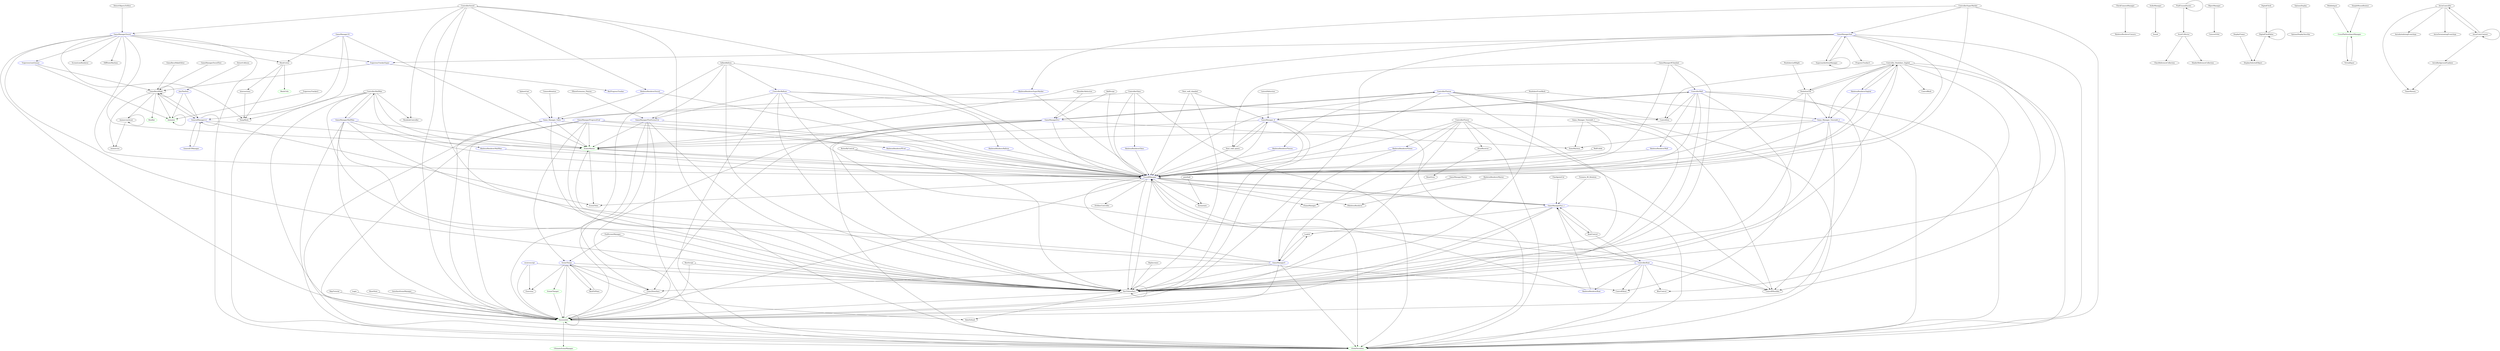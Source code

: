 digraph  {
	graph [nodesep=1.0,
		ranksep=3.0
	];
	BarProgressTracker	 [color=blue];
	RepIncrease -> VarsToInterface;
	VarsToInterface -> VarsToInterface;
	SessionInfo	 [color=green];
	VarsToInterface -> SessionInfo;
	OverallManager	 [color=blue];
	VarsToInterface -> OverallManager;
	VarsToInterface -> DataToSend;
	RestScript -> VarsToInterface;
	RestScript -> SessionInfo;
	SessionInfo -> SessionInfo;
	GlobalVariables	 [color=green];
	SessionInfo -> GlobalVariables;
	UltimateSceneManager	 [color=green];
	SessionInfo -> UltimateSceneManager;
	SkeletonRendererMailMan	 [color=blue];
	SkeletonRendererMailMan -> OverallManager;
	OverallManager -> VarsToInterface;
	OverallManager -> SessionInfo;
	OverallManager -> GlobalVariables;
	GameManagerEx2_1	 [color=blue];
	OverallManager -> GameManagerEx2_1;
	OverallManager -> Instantiate;
	OverallManager -> AvatarData;
	OverallManager -> IGameManager;
	OverallManager -> IOrbbecController;
	OverallManager -> ISkeletonRenderer;
	SkeletonRendererPEval	 [color=blue];
	SkeletonRendererPEval -> OverallManager;
	SkeletonRendererSuperMarket	 [color=blue];
	SkeletonRendererSuperMarket -> OverallManager;
	Game_Manager_Vidro	 [color=blue];
	SkeletonRendererSuperMarket -> Game_Manager_Vidro;
	Game_Manager_Vidro -> VarsToInterface;
	Game_Manager_Vidro -> SessionInfo;
	Game_Manager_Vidro -> OverallManager;
	Game_Manager_Vidro -> GlobalVariables;
	AvatarMaster	 [color=green];
	Game_Manager_Vidro -> AvatarMaster;
	SkipTutorial -> SessionInfo;
	ControllerMailMan -> ParabolaController;
	ControllerMailMan -> VarsToInterface;
	ControllerMailMan -> SessionInfo;
	ControllerMailMan -> SkeletonRendererMailMan;
	ControllerMailMan -> OverallManager;
	GameManagerMailMan	 [color=blue];
	ControllerMailMan -> GameManagerMailMan;
	ControllerMailMan -> GlobalVariables;
	GameManagerMailMan -> VarsToInterface;
	GameManagerMailMan -> SessionInfo;
	GameManagerMailMan -> OverallManager;
	GameManagerMailMan -> ControllerMailMan;
	GameManagerMailMan -> GlobalVariables;
	GameManagerMailMan -> ControlElbow;
	GameManagerMailMan -> AvatarMaster;
	ControllerSuperMarket -> OverallManager;
	ControllerSuperMarket -> SkeletonRendererSuperMarket;
	ControllerSuperMarket -> GlobalVariables;
	GameManagerSaw	 [color=blue];
	ControllerSuperMarket -> GameManagerSaw;
	GameManagerSaw -> VarsToInterface;
	GameManagerSaw -> SessionInfo;
	GameManagerSaw -> OverallManager;
	GameManagerSaw -> GlobalVariables;
	GameManagerSaw -> AvatarMaster;
	GameManagerSaw -> SupermarketItemManager;
	GameManagerSaw -> ProgressTracker3;
	TrajectoryTrackerSuper	 [color=blue];
	GameManagerSaw -> TrajectoryTrackerSuper;
	ControllerSword -> ParabolaController;
	ControllerSword -> VarsToInterface;
	ControllerSword -> SessionInfo;
	ControllerSword -> OverallManager;
	ControllerSword -> GlobalVariables;
	SkeletonRendererSword	 [color=blue];
	ControllerSword -> SkeletonRendererSword;
	GameManagerSword	 [color=blue];
	ControllerSword -> GameManagerSword;
	SkeletonRendererSword -> OverallManager;
	SkeletonRendererSword -> Game_Manager_Vidro;
	GameManagerSword -> VarsToInterface;
	GameManagerSword -> SessionInfo;
	GameManagerSword -> OverallManager;
	GameManagerSword -> GlobalVariables;
	GameManagerSword -> AvatarMaster;
	GameManagerSword -> TrajectoryTrackerSuper;
	GameManagerSword -> MeshCutter;
	GameManagerSword -> TempMesh;
	GameManagerSword -> ScreenLineRenderer;
	GameManagerSword -> DiffStateMachine;
	TrajectoryLineGenner	 [color=blue];
	GameManagerSword -> TrajectoryLineGenner;
	JoinTheDots	 [color=blue];
	DetectCollision -> JoinTheDots;
	GeneralManagerv2	 [color=blue];
	JoinTheDots -> GeneralManagerv2;
	Animater	 [color=green];
	JoinTheDots -> Animater;
	EndScreenManager -> VarsToInterface;
	SceneThings	 [color=blue];
	EndScreenManager -> SceneThings;
	SceneThings -> VarsToInterface;
	SceneThings -> SessionInfo;
	SceneThings -> BackToPlans;
	SceneThings -> Coms2Interface;
	SceneThings -> DataToSend;
	SceneThings -> Exercises;
	SceneChanger	 [color=green];
	SceneThings -> SceneChanger;
	AvatarMaster -> OverallManager;
	AvatarMaster -> AvatarData;
	GameManagerProgressEval	 [color=blue];
	GameManagerProgressEval -> VarsToInterface;
	GameManagerProgressEval -> SessionInfo;
	GameManagerProgressEval -> OverallManager;
	GameManagerProgressEval -> SkeletonRendererPEval;
	GameManagerProgressEval -> GlobalVariables;
	GameManagerProgressEval -> SceneThings;
	GameManagerProgressEval -> AvatarMaster;
	SupermarketItemManager -> GameManagerSaw;
	SupermarketItemManager -> SupermarketItemManager;
	TrajectoryTrackerSuper -> BarProgressTracker;
	TrajectoryTrackerSuper -> GameRecnMake;
	GeneralUIManager	 [color=blue];
	GeneralUIManager -> GeneralManagerv2;
	GeneralManagerv2 -> AvatarMaster;
	GeneralManagerv2 -> GeneralUIManager;
	GeneralManagerv2 -> GeneralManagerv2;
	GeneralManagerv2 -> AvatarData;
	GeneralManagerv2 -> GameRecnMake;
	BackToPlans -> SceneThings;
	Coms2Interface -> SessionInfo;
	Login -> SessionInfo;
	receivescript	 [color=blue];
	receivescript -> VarsToInterface;
	receivescript -> SessionInfo;
	receivescript -> Exercises;
	SceneChanger -> SessionInfo;
	GameManager10	 [color=blue];
	GameManager10 -> AvatarMaster;
	GameManager10 -> GeneralManagerv2;
	GameManager10 -> MeshCutter;
	GameManager10 -> TempMesh;
	MeshCutter -> TempMesh;
	MeshCutter -> Intersections;
	MeshUtils	 [color=green];
	MeshCutter -> MeshUtils;
	GameManager5	 [color=blue];
	GameManager5 -> VarsToInterface;
	GameManager5 -> SessionInfo;
	GameManager5 -> OverallManager;
	GameManager5 -> GlobalVariables;
	GameManager5 -> AvatarMaster;
	GameManager5 -> Coms2Interface;
	GameManager5 -> LookAt;
	LookAt -> GameManager5;
	GameManager9Chambel -> VarsToInterface;
	GameManager9Chambel -> OverallManager;
	GameManager9Chambel -> Next_wall_spawn;
	ControllerWall	 [color=blue];
	GameManager9Chambel -> ControllerWall;
	Next_wall_spawn -> OverallManager;
	GameManager_9	 [color=blue];
	Next_wall_spawn -> GameManager_9;
	ControllerWall -> VarsToInterface;
	ControllerWall -> OverallManager;
	ControllerWall -> GlobalVariables;
	ControllerWall -> ControlElbow;
	ControllerWall -> GameManager_9;
	ControllerWall -> ControlArm;
	ControllerWall -> ControllShoulder;
	SkeletonRendererWall	 [color=blue];
	ControllerWall -> SkeletonRendererWall;
	GameManagerEx1	 [color=blue];
	GameManagerEx1 -> VarsToInterface;
	GameManagerEx1 -> SessionInfo;
	GameManagerEx1 -> OverallManager;
	GameManagerEx1 -> GlobalVariables;
	GameManagerEx1 -> AvatarMaster;
	GameManagerEx1 -> Coms2Interface;
	ControllerFlexion	 [color=blue];
	GameManagerEx1 -> ControllerFlexion;
	GameManagerEx1 -> StateMachine;
	ControllerFlexion -> VarsToInterface;
	ControllerFlexion -> OverallManager;
	ControllerFlexion -> GlobalVariables;
	ControllerFlexion -> GameManagerEx1;
	ControllerFlexion -> ControlArm;
	ControllerFlexion -> ControllShoulder;
	SkeletonRendererFlexion	 [color=blue];
	ControllerFlexion -> SkeletonRendererFlexion;
	GameManagerEx2_1 -> VarsToInterface;
	GameManagerEx2_1 -> SessionInfo;
	GameManagerEx2_1 -> OverallManager;
	GameManagerEx2_1 -> GlobalVariables;
	GameManagerEx2_1 -> AvatarMaster;
	GameManagerEx2_1 -> LookAt;
	GameManagerEx2_1 -> BoatControl;
	BoatControl -> GameManagerEx2_1;
	ControllerBoat	 [color=blue];
	BoatControl -> ControllerBoat;
	GameManagerFlexExtensCot	 [color=blue];
	GameManagerFlexExtensCot -> VarsToInterface;
	GameManagerFlexExtensCot -> SessionInfo;
	GameManagerFlexExtensCot -> OverallManager;
	GameManagerFlexExtensCot -> GlobalVariables;
	GameManagerFlexExtensCot -> AvatarMaster;
	GameManagerFlexExtensCot -> Coms2Interface;
	GameManager_9 -> VarsToInterface;
	GameManager_9 -> SessionInfo;
	GameManager_9 -> OverallManager;
	GameManager_9 -> GlobalVariables;
	GameManager_9 -> AvatarMaster;
	GameManager_9 -> Next_wall_spawn;
	GameManager_9 -> ControllerWall;
	Game_Manager_Tutorial4_1 -> VarsToInterface;
	Game_Manager_Tutorial4_1 -> OverallManager;
	Game_Manager_Tutorial4_1 -> StateMachine;
	Game_Manager_Tutorial4_2	 [color=blue];
	Game_Manager_Tutorial4_2 -> VarsToInterface;
	Game_Manager_Tutorial4_2 -> SessionInfo;
	Game_Manager_Tutorial4_2 -> OverallManager;
	Game_Manager_Tutorial4_2 -> GlobalVariables;
	Game_Manager_Tutorial4_2 -> AvatarMaster;
	Game_Manager_Tutorial4_2 -> StateMachine;
	BallScript -> OverallManager;
	BallScript -> GameManagerEx1;
	ControllerBoat -> VarsToInterface;
	ControllerBoat -> OverallManager;
	ControllerBoat -> GlobalVariables;
	ControllerBoat -> ControlElbow;
	ControllerBoat -> GameManagerEx2_1;
	ControllerBoat -> ControllShoulder;
	ControllerBoat -> BlurControl;
	SkeletonRendererBoat	 [color=blue];
	ControllerBoat -> SkeletonRendererBoat;
	ButterflyControl -> VarsToInterface;
	ButterflyControl -> OverallManager;
	CameraRotation -> Game_Manager_Vidro;
	CheckCameraManager -> SkeletonRendererCamera;
	CheckpointCol -> GameManagerEx2_1;
	Controller_Pendulars_Sagital -> VarsToInterface;
	Controller_Pendulars_Sagital -> OverallManager;
	Controller_Pendulars_Sagital -> GlobalVariables;
	Controller_Pendulars_Sagital -> Game_Manager_Tutorial4_2;
	Controller_Pendulars_Sagital -> PendulumTilt;
	Controller_Pendulars_Sagital -> ControlArm;
	Controller_Pendulars_Sagital -> ControlBack;
	Controller_Pendulars_Sagital -> ControllShoulder;
	SkeletonRendererSagital	 [color=blue];
	Controller_Pendulars_Sagital -> SkeletonRendererSagital;
	Controller_Pendulars_Sagital -> BlurControl;
	PendulumTilt -> VarsToInterface;
	PendulumTilt -> OverallManager;
	PendulumTilt -> Game_Manager_Tutorial4_2;
	PendulumTilt -> Controller_Pendulars_Sagital;
	SkeletonRendererSagital -> OverallManager;
	SkeletonRendererSagital -> Game_Manager_Tutorial4_2;
	SkeletonRendererSagital -> Controller_Pendulars_Sagital;
	InflateBalloon -> VarsToInterface;
	InflateBalloon -> SessionInfo;
	InflateBalloon -> OverallManager;
	InflateBalloon -> GameManagerFlexExtensCot;
	ControllerBalloon	 [color=blue];
	InflateBalloon -> ControllerBalloon;
	ControllerBalloon -> VarsToInterface;
	ControllerBalloon -> OverallManager;
	ControllerBalloon -> GlobalVariables;
	ControllerBalloon -> GameManagerFlexExtensCot;
	ControllerBalloon -> ControlArm;
	ControllerBalloon -> ControllShoulder;
	SkeletonRendererBalloon	 [color=blue];
	ControllerBalloon -> SkeletonRendererBalloon;
	Next_wall_chambel -> VarsToInterface;
	Next_wall_chambel -> OverallManager;
	Next_wall_chambel -> GameManager_9;
	paintball -> Instantiate;
	ShowNote -> SessionInfo;
	SphereCast -> Game_Manager_Vidro;
	WallColide -> OverallManager;
	ElbowExtension_Flexion -> GameManagerFlexExtensCot;
	Forearm_90_Rotation -> GameManagerEx2_1;
	LateralAbduction -> GameManager_9;
	PendularsFrontBack -> VarsToInterface;
	PendularsFrontBack -> OverallManager;
	PendularsFrontBack -> Game_Manager_Tutorial4_2;
	PendularsLeftRight -> PendulumTilt;
	ShoulderAbduction -> GameManagerEx1;
	AudioManager -> Sound;
	InterfaceSceneManager -> SessionInfo;
	SkeletonRendererBoat -> OverallManager;
	SkeletonRendererBoat -> GameManagerEx2_1;
	BoneReceiver -> BoneGiver;
	SkeletonRendererBalloon -> OverallManager;
	SkeletonRendererFlexion -> OverallManager;
	ControllerFlower -> VarsToInterface;
	ControllerFlower -> OverallManager;
	ControllerFlower -> GlobalVariables;
	ControllerFlower -> GameManager5;
	ControllerFlower -> ControllShoulder;
	ControllerFlower -> BoneReceiver;
	SkeletonRendererFlower	 [color=blue];
	ControllerFlower -> SkeletonRendererFlower;
	SkeletonRendererFlower -> OverallManager;
	SkeletonRendererFlower -> GameManager5;
	SkeletonRendererWall -> OverallManager;
	SkeletonRendererGlass	 [color=blue];
	SkeletonRendererGlass -> OverallManager;
	GameManagerMaster -> IGameManager;
	SkeletonRendererMaster -> ISkeletonRenderer;
	ControllerGlass -> OverallManager;
	ControllerGlass -> Game_Manager_Vidro;
	ControllerGlass -> GlobalVariables;
	ControllerGlass -> SkeletonRendererGlass;
	AssetCollector -> ClassReferenceCollection;
	AssetCollector -> ShaderReferenceCollection;
	FindUnusedAssets -> AssetCollector;
	FindUnusedAssets -> FindUnusedAssets;
	DetectObjectsToSlice -> GameManagerSword;
	TrajectoryLineGenner -> GameRecnMake;
	TrajectoryLineGenner -> Animater;
	GameManagerSwordTest -> GameRecnMake;
	GameRecnMake -> GeneralManagerv2;
	GameRecnMake -> GameRecnMake;
	GameRecnMake -> Animercise;
	GameRecnMake -> AnimerciseAsset;
	GameRecnMake -> Animater;
	Bonifier	 [color=green];
	GameRecnMake -> Bonifier;
	ObjectManager -> CameraOrbit;
	Intersections -> TempMesh;
	AnimerciseAsset -> Animercise;
	AnimerciseAsset -> AnimerciseAsset;
	Animater -> Animater;
	GameRecnMakeEditor -> GameRecnMake;
	TrajectoryTracker2 -> Animater;
	DisplayFrame -> DisplaySelectedObject;
	OptionsDisplay -> OptionsDisplaySaveVar;
	DigitalClock -> DigitalClockValue;
	DigitalClockValue -> DisplaySelectedObject;
	DigitalClockValue -> DigitalClockValue;
	CrossPlatformInputManager	 [color=green];
	CrossPlatformInputManager -> VirtualInput;
	VirtualInput -> CrossPlatformInputManager;
	MobileInput -> CrossPlatformInputManager;
	SimpleMouseRotator -> CrossPlatformInputManager;
	AstraBackgroundUpdater -> TimerHistory;
	AstraController -> TimerHistory;
	AstraController -> AstraInitializingEventArgs;
	AstraController -> AstraTerminatingEventArgs;
	AstraController -> AstraUnityContext;
	AstraUnityContext -> AstraBackgroundUpdater;
	AstraUnityContext -> AstraController;
	AstraUnityContext -> AstraUnityContext;
}
